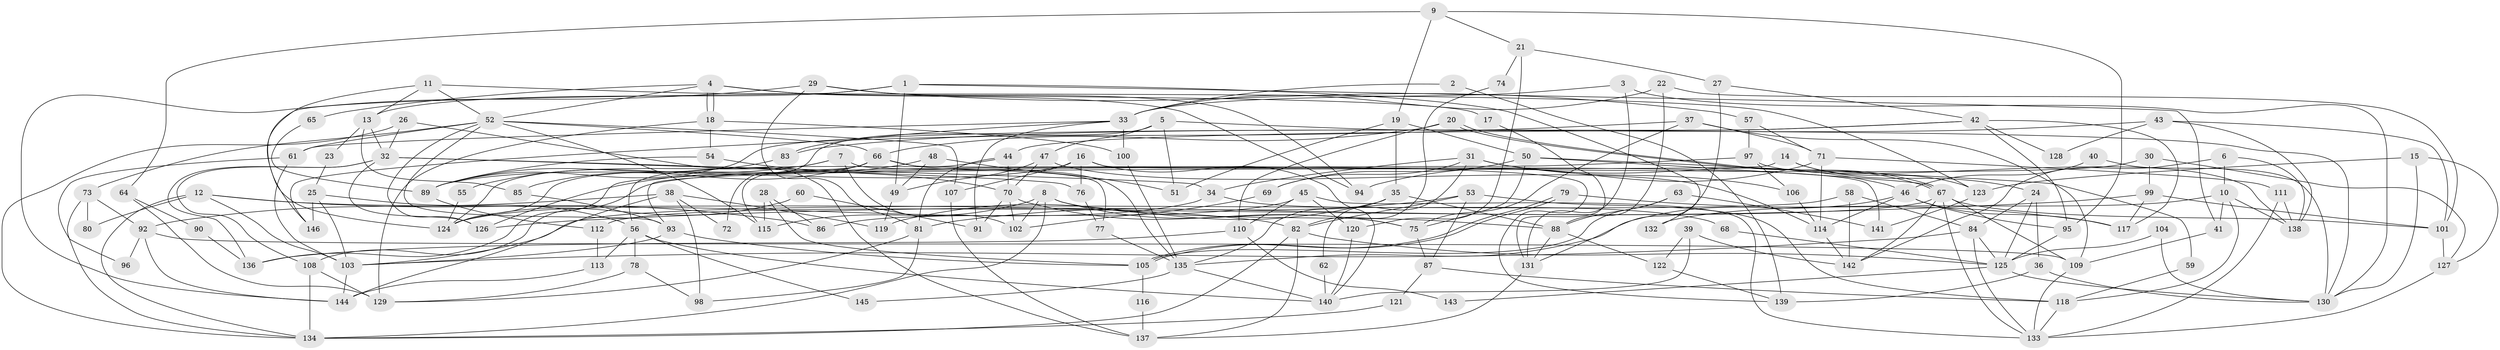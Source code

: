 // Generated by graph-tools (version 1.1) at 2025/26/03/09/25 03:26:13]
// undirected, 146 vertices, 292 edges
graph export_dot {
graph [start="1"]
  node [color=gray90,style=filled];
  1;
  2;
  3;
  4;
  5;
  6;
  7;
  8;
  9;
  10;
  11;
  12;
  13;
  14;
  15;
  16;
  17;
  18;
  19;
  20;
  21;
  22;
  23;
  24;
  25;
  26;
  27;
  28;
  29;
  30;
  31;
  32;
  33;
  34;
  35;
  36;
  37;
  38;
  39;
  40;
  41;
  42;
  43;
  44;
  45;
  46;
  47;
  48;
  49;
  50;
  51;
  52;
  53;
  54;
  55;
  56;
  57;
  58;
  59;
  60;
  61;
  62;
  63;
  64;
  65;
  66;
  67;
  68;
  69;
  70;
  71;
  72;
  73;
  74;
  75;
  76;
  77;
  78;
  79;
  80;
  81;
  82;
  83;
  84;
  85;
  86;
  87;
  88;
  89;
  90;
  91;
  92;
  93;
  94;
  95;
  96;
  97;
  98;
  99;
  100;
  101;
  102;
  103;
  104;
  105;
  106;
  107;
  108;
  109;
  110;
  111;
  112;
  113;
  114;
  115;
  116;
  117;
  118;
  119;
  120;
  121;
  122;
  123;
  124;
  125;
  126;
  127;
  128;
  129;
  130;
  131;
  132;
  133;
  134;
  135;
  136;
  137;
  138;
  139;
  140;
  141;
  142;
  143;
  144;
  145;
  146;
  1 -- 41;
  1 -- 49;
  1 -- 13;
  1 -- 132;
  1 -- 146;
  2 -- 139;
  2 -- 33;
  3 -- 33;
  3 -- 130;
  3 -- 131;
  4 -- 52;
  4 -- 18;
  4 -- 18;
  4 -- 17;
  4 -- 65;
  4 -- 94;
  5 -- 47;
  5 -- 130;
  5 -- 51;
  5 -- 72;
  6 -- 138;
  6 -- 10;
  6 -- 142;
  7 -- 102;
  7 -- 77;
  7 -- 55;
  7 -- 124;
  8 -- 134;
  8 -- 115;
  8 -- 75;
  8 -- 88;
  8 -- 102;
  9 -- 19;
  9 -- 95;
  9 -- 21;
  9 -- 64;
  10 -- 118;
  10 -- 138;
  10 -- 41;
  10 -- 132;
  11 -- 52;
  11 -- 124;
  11 -- 13;
  11 -- 123;
  12 -- 103;
  12 -- 82;
  12 -- 80;
  12 -- 86;
  12 -- 134;
  13 -- 23;
  13 -- 32;
  13 -- 85;
  14 -- 93;
  14 -- 123;
  14 -- 24;
  15 -- 130;
  15 -- 127;
  15 -- 123;
  16 -- 140;
  16 -- 141;
  16 -- 76;
  16 -- 89;
  16 -- 107;
  17 -- 131;
  18 -- 129;
  18 -- 54;
  18 -- 100;
  19 -- 50;
  19 -- 35;
  19 -- 51;
  20 -- 67;
  20 -- 67;
  20 -- 66;
  20 -- 110;
  21 -- 27;
  21 -- 74;
  21 -- 120;
  22 -- 88;
  22 -- 101;
  22 -- 33;
  23 -- 25;
  24 -- 84;
  24 -- 36;
  24 -- 125;
  25 -- 103;
  25 -- 146;
  25 -- 56;
  26 -- 134;
  26 -- 32;
  26 -- 137;
  27 -- 131;
  27 -- 42;
  28 -- 86;
  28 -- 105;
  28 -- 115;
  29 -- 94;
  29 -- 81;
  29 -- 57;
  29 -- 144;
  30 -- 108;
  30 -- 127;
  30 -- 99;
  31 -- 69;
  31 -- 34;
  31 -- 46;
  31 -- 62;
  31 -- 106;
  32 -- 136;
  32 -- 34;
  32 -- 76;
  32 -- 108;
  32 -- 126;
  33 -- 83;
  33 -- 61;
  33 -- 91;
  33 -- 100;
  34 -- 124;
  34 -- 68;
  35 -- 119;
  35 -- 135;
  35 -- 88;
  36 -- 139;
  36 -- 130;
  37 -- 109;
  37 -- 75;
  37 -- 71;
  37 -- 146;
  38 -- 144;
  38 -- 92;
  38 -- 72;
  38 -- 98;
  38 -- 119;
  39 -- 140;
  39 -- 142;
  39 -- 122;
  40 -- 46;
  40 -- 130;
  41 -- 109;
  42 -- 117;
  42 -- 89;
  42 -- 44;
  42 -- 95;
  42 -- 128;
  43 -- 101;
  43 -- 138;
  43 -- 83;
  43 -- 128;
  44 -- 81;
  44 -- 56;
  44 -- 70;
  45 -- 133;
  45 -- 120;
  45 -- 86;
  45 -- 110;
  46 -- 95;
  46 -- 114;
  46 -- 117;
  46 -- 135;
  47 -- 70;
  47 -- 114;
  47 -- 49;
  48 -- 126;
  48 -- 51;
  48 -- 49;
  49 -- 119;
  50 -- 75;
  50 -- 67;
  50 -- 59;
  50 -- 69;
  52 -- 115;
  52 -- 107;
  52 -- 61;
  52 -- 66;
  52 -- 73;
  52 -- 93;
  52 -- 126;
  53 -- 87;
  53 -- 82;
  53 -- 81;
  53 -- 118;
  54 -- 89;
  54 -- 70;
  55 -- 124;
  56 -- 78;
  56 -- 113;
  56 -- 140;
  56 -- 145;
  57 -- 71;
  57 -- 97;
  58 -- 142;
  58 -- 103;
  58 -- 84;
  59 -- 118;
  60 -- 124;
  60 -- 91;
  61 -- 96;
  61 -- 103;
  62 -- 140;
  63 -- 88;
  63 -- 105;
  63 -- 141;
  64 -- 129;
  64 -- 90;
  65 -- 89;
  66 -- 135;
  66 -- 85;
  66 -- 115;
  66 -- 124;
  66 -- 139;
  67 -- 109;
  67 -- 101;
  67 -- 112;
  67 -- 133;
  67 -- 142;
  68 -- 125;
  69 -- 102;
  70 -- 75;
  70 -- 91;
  70 -- 102;
  71 -- 114;
  71 -- 94;
  71 -- 111;
  73 -- 134;
  73 -- 80;
  73 -- 92;
  74 -- 82;
  75 -- 87;
  76 -- 77;
  77 -- 135;
  78 -- 98;
  78 -- 129;
  79 -- 105;
  79 -- 105;
  79 -- 117;
  81 -- 129;
  81 -- 98;
  82 -- 137;
  82 -- 125;
  82 -- 134;
  83 -- 89;
  84 -- 103;
  84 -- 125;
  84 -- 133;
  85 -- 93;
  87 -- 118;
  87 -- 121;
  88 -- 122;
  88 -- 131;
  89 -- 112;
  90 -- 136;
  92 -- 144;
  92 -- 96;
  92 -- 109;
  93 -- 103;
  93 -- 105;
  95 -- 125;
  97 -- 106;
  97 -- 136;
  97 -- 138;
  99 -- 126;
  99 -- 101;
  99 -- 117;
  100 -- 135;
  101 -- 127;
  103 -- 144;
  104 -- 130;
  104 -- 125;
  105 -- 116;
  106 -- 114;
  107 -- 137;
  108 -- 134;
  108 -- 129;
  109 -- 133;
  110 -- 136;
  110 -- 143;
  111 -- 133;
  111 -- 138;
  112 -- 113;
  113 -- 144;
  114 -- 142;
  116 -- 137;
  118 -- 133;
  120 -- 140;
  121 -- 134;
  122 -- 139;
  123 -- 141;
  125 -- 130;
  125 -- 143;
  127 -- 133;
  131 -- 137;
  135 -- 140;
  135 -- 145;
}
